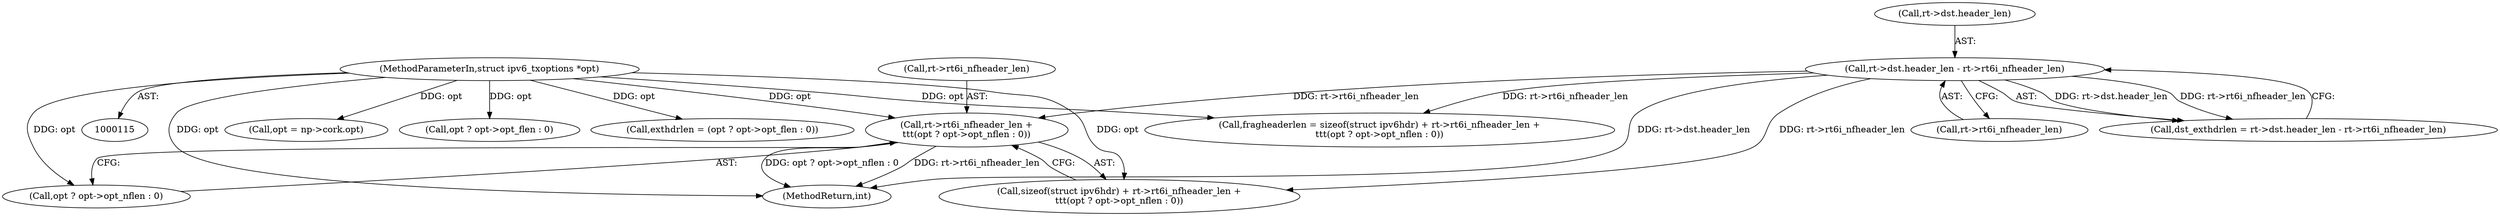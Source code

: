 digraph "0_linux_75a493e60ac4bbe2e977e7129d6d8cbb0dd236be@pointer" {
"1000584" [label="(Call,rt->rt6i_nfheader_len +\n\t\t\t(opt ? opt->opt_nflen : 0))"];
"1000520" [label="(Call,rt->dst.header_len - rt->rt6i_nfheader_len)"];
"1000123" [label="(MethodParameterIn,struct ipv6_txoptions *opt)"];
"1000581" [label="(Call,sizeof(struct ipv6hdr) + rt->rt6i_nfheader_len +\n\t\t\t(opt ? opt->opt_nflen : 0))"];
"1000526" [label="(Call,rt->rt6i_nfheader_len)"];
"1000550" [label="(Call,opt = np->cork.opt)"];
"1000585" [label="(Call,rt->rt6i_nfheader_len)"];
"1001327" [label="(MethodReturn,int)"];
"1000518" [label="(Call,dst_exthdrlen = rt->dst.header_len - rt->rt6i_nfheader_len)"];
"1000521" [label="(Call,rt->dst.header_len)"];
"1000123" [label="(MethodParameterIn,struct ipv6_txoptions *opt)"];
"1000584" [label="(Call,rt->rt6i_nfheader_len +\n\t\t\t(opt ? opt->opt_nflen : 0))"];
"1000579" [label="(Call,fragheaderlen = sizeof(struct ipv6hdr) + rt->rt6i_nfheader_len +\n\t\t\t(opt ? opt->opt_nflen : 0))"];
"1000506" [label="(Call,opt ? opt->opt_flen : 0)"];
"1000520" [label="(Call,rt->dst.header_len - rt->rt6i_nfheader_len)"];
"1000504" [label="(Call,exthdrlen = (opt ? opt->opt_flen : 0))"];
"1000588" [label="(Call,opt ? opt->opt_nflen : 0)"];
"1000584" -> "1000581"  [label="AST: "];
"1000584" -> "1000588"  [label="CFG: "];
"1000585" -> "1000584"  [label="AST: "];
"1000588" -> "1000584"  [label="AST: "];
"1000581" -> "1000584"  [label="CFG: "];
"1000584" -> "1001327"  [label="DDG: opt ? opt->opt_nflen : 0"];
"1000584" -> "1001327"  [label="DDG: rt->rt6i_nfheader_len"];
"1000520" -> "1000584"  [label="DDG: rt->rt6i_nfheader_len"];
"1000123" -> "1000584"  [label="DDG: opt"];
"1000520" -> "1000518"  [label="AST: "];
"1000520" -> "1000526"  [label="CFG: "];
"1000521" -> "1000520"  [label="AST: "];
"1000526" -> "1000520"  [label="AST: "];
"1000518" -> "1000520"  [label="CFG: "];
"1000520" -> "1001327"  [label="DDG: rt->dst.header_len"];
"1000520" -> "1000518"  [label="DDG: rt->dst.header_len"];
"1000520" -> "1000518"  [label="DDG: rt->rt6i_nfheader_len"];
"1000520" -> "1000579"  [label="DDG: rt->rt6i_nfheader_len"];
"1000520" -> "1000581"  [label="DDG: rt->rt6i_nfheader_len"];
"1000123" -> "1000115"  [label="AST: "];
"1000123" -> "1001327"  [label="DDG: opt"];
"1000123" -> "1000504"  [label="DDG: opt"];
"1000123" -> "1000506"  [label="DDG: opt"];
"1000123" -> "1000550"  [label="DDG: opt"];
"1000123" -> "1000579"  [label="DDG: opt"];
"1000123" -> "1000581"  [label="DDG: opt"];
"1000123" -> "1000588"  [label="DDG: opt"];
}
